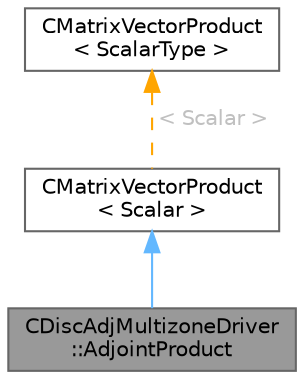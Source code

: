 digraph "CDiscAdjMultizoneDriver::AdjointProduct"
{
 // LATEX_PDF_SIZE
  bgcolor="transparent";
  edge [fontname=Helvetica,fontsize=10,labelfontname=Helvetica,labelfontsize=10];
  node [fontname=Helvetica,fontsize=10,shape=box,height=0.2,width=0.4];
  Node1 [id="Node000001",label="CDiscAdjMultizoneDriver\l::AdjointProduct",height=0.2,width=0.4,color="gray40", fillcolor="grey60", style="filled", fontcolor="black",tooltip=" "];
  Node2 -> Node1 [id="edge1_Node000001_Node000002",dir="back",color="steelblue1",style="solid",tooltip=" "];
  Node2 [id="Node000002",label="CMatrixVectorProduct\l\< Scalar \>",height=0.2,width=0.4,color="gray40", fillcolor="white", style="filled",URL="$classCMatrixVectorProduct.html",tooltip=" "];
  Node3 -> Node2 [id="edge2_Node000002_Node000003",dir="back",color="orange",style="dashed",tooltip=" ",label=" \< Scalar \>",fontcolor="grey" ];
  Node3 [id="Node000003",label="CMatrixVectorProduct\l\< ScalarType \>",height=0.2,width=0.4,color="gray40", fillcolor="white", style="filled",URL="$classCMatrixVectorProduct.html",tooltip="Abstract base class for defining matrix-vector products."];
}
